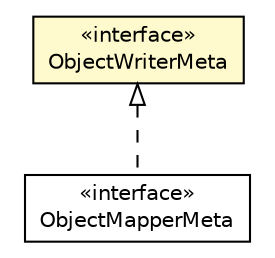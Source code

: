 #!/usr/local/bin/dot
#
# Class diagram 
# Generated by UMLGraph version R5_6-24-gf6e263 (http://www.umlgraph.org/)
#

digraph G {
	edge [fontname="Helvetica",fontsize=10,labelfontname="Helvetica",labelfontsize=10];
	node [fontname="Helvetica",fontsize=10,shape=plaintext];
	nodesep=0.25;
	ranksep=0.5;
	// io.reinert.requestor.gwtjackson.rebind.meta.gwtjackson.ObjectMapperMeta
	c49881 [label=<<table title="io.reinert.requestor.gwtjackson.rebind.meta.gwtjackson.ObjectMapperMeta" border="0" cellborder="1" cellspacing="0" cellpadding="2" port="p" href="./ObjectMapperMeta.html">
		<tr><td><table border="0" cellspacing="0" cellpadding="1">
<tr><td align="center" balign="center"> &#171;interface&#187; </td></tr>
<tr><td align="center" balign="center"> ObjectMapperMeta </td></tr>
		</table></td></tr>
		</table>>, URL="./ObjectMapperMeta.html", fontname="Helvetica", fontcolor="black", fontsize=10.0];
	// io.reinert.requestor.gwtjackson.rebind.meta.gwtjackson.ObjectWriterMeta
	c49885 [label=<<table title="io.reinert.requestor.gwtjackson.rebind.meta.gwtjackson.ObjectWriterMeta" border="0" cellborder="1" cellspacing="0" cellpadding="2" port="p" bgcolor="lemonChiffon" href="./ObjectWriterMeta.html">
		<tr><td><table border="0" cellspacing="0" cellpadding="1">
<tr><td align="center" balign="center"> &#171;interface&#187; </td></tr>
<tr><td align="center" balign="center"> ObjectWriterMeta </td></tr>
		</table></td></tr>
		</table>>, URL="./ObjectWriterMeta.html", fontname="Helvetica", fontcolor="black", fontsize=10.0];
	//io.reinert.requestor.gwtjackson.rebind.meta.gwtjackson.ObjectMapperMeta implements io.reinert.requestor.gwtjackson.rebind.meta.gwtjackson.ObjectWriterMeta
	c49885:p -> c49881:p [dir=back,arrowtail=empty,style=dashed];
}

